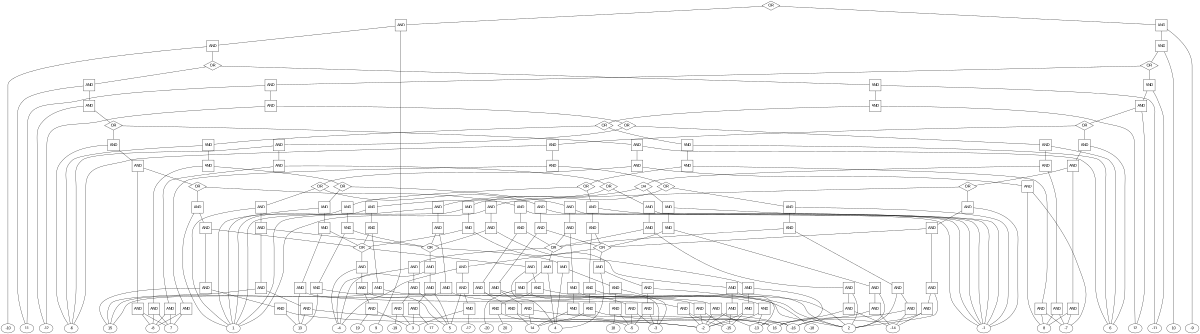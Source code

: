 graph demo_instances{
      rankdir=TB;
      size="8,5";
      node [fontname="Arial"];

      AND7 [shape=square, label="AND"];
      AND7 -- -7;
      AND7 -- 8;
      AND12 [shape=square, label="AND"];
      AND12 -- 13;
      AND12 -- -2;
      AND13 [shape=square, label="AND"];
      AND13 -- 15;
      AND13 -- AND12;
      AND18 [shape=square, label="AND"];
      AND18 -- -5;
      AND18 -- 18;
      AND19 [shape=square, label="AND"];
      AND19 -- -3;
      AND19 -- AND18;
      AND20 [shape=square, label="AND"];
      AND20 -- 4;
      AND20 -- AND19;
      AND25 [shape=square, label="AND"];
      AND25 -- 3;
      AND25 -- 17;
      AND26 [shape=square, label="AND"];
      AND26 -- 5;
      AND26 -- AND25;
      AND27 [shape=square, label="AND"];
      AND27 -- -4;
      AND27 -- AND26;
      OR28 [shape=diamond, label="OR"];
      OR28 -- AND20;
      OR28 -- AND27;
      AND29 [shape=square, label="AND"];
      AND29 -- AND13;
      AND29 -- OR28;
      AND30 [shape=square, label="AND"];
      AND30 -- 1;
      AND30 -- AND29;
      AND35 [shape=square, label="AND"];
      AND35 -- 14;
      AND35 -- 16;
      AND36 [shape=square, label="AND"];
      AND36 -- 2;
      AND36 -- AND35;
      AND38 [shape=square, label="AND"];
      AND38 -- -3;
      AND38 -- -5;
      AND39 [shape=square, label="AND"];
      AND39 -- -18;
      AND39 -- AND38;
      AND40 [shape=square, label="AND"];
      AND40 -- 4;
      AND40 -- AND39;
      AND42 [shape=square, label="AND"];
      AND42 -- 3;
      AND42 -- -17;
      AND43 [shape=square, label="AND"];
      AND43 -- 5;
      AND43 -- AND42;
      AND44 [shape=square, label="AND"];
      AND44 -- -4;
      AND44 -- AND43;
      OR45 [shape=diamond, label="OR"];
      OR45 -- AND40;
      OR45 -- AND44;
      AND46 [shape=square, label="AND"];
      AND46 -- AND36;
      AND46 -- OR45;
      AND47 [shape=square, label="AND"];
      AND47 -- -1;
      AND47 -- AND46;
      OR48 [shape=diamond, label="OR"];
      OR48 -- AND30;
      OR48 -- AND47;
      AND49 [shape=square, label="AND"];
      AND49 -- AND7;
      AND49 -- OR48;
      AND50 [shape=square, label="AND"];
      AND50 -- 6;
      AND50 -- AND49;
      AND54 [shape=square, label="AND"];
      AND54 -- -8;
      AND54 -- 7;
      AND55 [shape=square, label="AND"];
      AND55 -- 13;
      AND55 -- -2;
      AND56 [shape=square, label="AND"];
      AND56 -- 15;
      AND56 -- AND55;
      AND58 [shape=square, label="AND"];
      AND58 -- -5;
      AND58 -- 20;
      AND59 [shape=square, label="AND"];
      AND59 -- -3;
      AND59 -- AND58;
      AND60 [shape=square, label="AND"];
      AND60 -- 4;
      AND60 -- AND59;
      AND62 [shape=square, label="AND"];
      AND62 -- 3;
      AND62 -- 19;
      AND63 [shape=square, label="AND"];
      AND63 -- 5;
      AND63 -- AND62;
      AND64 [shape=square, label="AND"];
      AND64 -- -4;
      AND64 -- AND63;
      OR65 [shape=diamond, label="OR"];
      OR65 -- AND60;
      OR65 -- AND64;
      AND66 [shape=square, label="AND"];
      AND66 -- AND56;
      AND66 -- OR65;
      AND67 [shape=square, label="AND"];
      AND67 -- 1;
      AND67 -- AND66;
      AND68 [shape=square, label="AND"];
      AND68 -- 14;
      AND68 -- 16;
      AND69 [shape=square, label="AND"];
      AND69 -- 2;
      AND69 -- AND68;
      AND71 [shape=square, label="AND"];
      AND71 -- -3;
      AND71 -- -5;
      AND72 [shape=square, label="AND"];
      AND72 -- -20;
      AND72 -- AND71;
      AND73 [shape=square, label="AND"];
      AND73 -- 4;
      AND73 -- AND72;
      AND75 [shape=square, label="AND"];
      AND75 -- 3;
      AND75 -- -19;
      AND76 [shape=square, label="AND"];
      AND76 -- 5;
      AND76 -- AND75;
      AND77 [shape=square, label="AND"];
      AND77 -- -4;
      AND77 -- AND76;
      OR78 [shape=diamond, label="OR"];
      OR78 -- AND73;
      OR78 -- AND77;
      AND79 [shape=square, label="AND"];
      AND79 -- AND69;
      AND79 -- OR78;
      AND80 [shape=square, label="AND"];
      AND80 -- -1;
      AND80 -- AND79;
      OR81 [shape=diamond, label="OR"];
      OR81 -- AND67;
      OR81 -- AND80;
      AND82 [shape=square, label="AND"];
      AND82 -- AND54;
      AND82 -- OR81;
      AND83 [shape=square, label="AND"];
      AND83 -- -6;
      AND83 -- AND82;
      OR84 [shape=diamond, label="OR"];
      OR84 -- AND50;
      OR84 -- AND83;
      AND85 [shape=square, label="AND"];
      AND85 -- -12;
      AND85 -- OR84;
      AND86 [shape=square, label="AND"];
      AND86 -- 11;
      AND86 -- AND85;
      AND89 [shape=square, label="AND"];
      AND89 -- -7;
      AND89 -- 8;
      AND91 [shape=square, label="AND"];
      AND91 -- -15;
      AND91 -- -2;
      AND92 [shape=square, label="AND"];
      AND92 -- 13;
      AND92 -- AND91;
      AND93 [shape=square, label="AND"];
      AND93 -- AND92;
      AND93 -- OR28;
      AND94 [shape=square, label="AND"];
      AND94 -- 1;
      AND94 -- AND93;
      AND96 [shape=square, label="AND"];
      AND96 -- 14;
      AND96 -- -16;
      AND97 [shape=square, label="AND"];
      AND97 -- 2;
      AND97 -- AND96;
      AND98 [shape=square, label="AND"];
      AND98 -- AND97;
      AND98 -- OR45;
      AND99 [shape=square, label="AND"];
      AND99 -- -1;
      AND99 -- AND98;
      OR100 [shape=diamond, label="OR"];
      OR100 -- AND94;
      OR100 -- AND99;
      AND101 [shape=square, label="AND"];
      AND101 -- AND89;
      AND101 -- OR100;
      AND102 [shape=square, label="AND"];
      AND102 -- 6;
      AND102 -- AND101;
      AND103 [shape=square, label="AND"];
      AND103 -- -8;
      AND103 -- 7;
      AND104 [shape=square, label="AND"];
      AND104 -- -15;
      AND104 -- -2;
      AND105 [shape=square, label="AND"];
      AND105 -- 13;
      AND105 -- AND104;
      AND106 [shape=square, label="AND"];
      AND106 -- AND105;
      AND106 -- OR65;
      AND107 [shape=square, label="AND"];
      AND107 -- 1;
      AND107 -- AND106;
      AND108 [shape=square, label="AND"];
      AND108 -- 14;
      AND108 -- -16;
      AND109 [shape=square, label="AND"];
      AND109 -- 2;
      AND109 -- AND108;
      AND110 [shape=square, label="AND"];
      AND110 -- AND109;
      AND110 -- OR78;
      AND111 [shape=square, label="AND"];
      AND111 -- -1;
      AND111 -- AND110;
      OR112 [shape=diamond, label="OR"];
      OR112 -- AND107;
      OR112 -- AND111;
      AND113 [shape=square, label="AND"];
      AND113 -- AND103;
      AND113 -- OR112;
      AND114 [shape=square, label="AND"];
      AND114 -- -6;
      AND114 -- AND113;
      OR115 [shape=diamond, label="OR"];
      OR115 -- AND102;
      OR115 -- AND114;
      AND116 [shape=square, label="AND"];
      AND116 -- 12;
      AND116 -- OR115;
      AND117 [shape=square, label="AND"];
      AND117 -- -11;
      AND117 -- AND116;
      OR118 [shape=diamond, label="OR"];
      OR118 -- AND86;
      OR118 -- AND117;
      AND119 [shape=square, label="AND"];
      AND119 -- -10;
      AND119 -- OR118;
      AND120 [shape=square, label="AND"];
      AND120 -- 9;
      AND120 -- AND119;
      AND123 [shape=square, label="AND"];
      AND123 -- -7;
      AND123 -- 8;
      AND125 [shape=square, label="AND"];
      AND125 -- -13;
      AND125 -- -2;
      AND126 [shape=square, label="AND"];
      AND126 -- 15;
      AND126 -- AND125;
      AND127 [shape=square, label="AND"];
      AND127 -- AND126;
      AND127 -- OR28;
      AND128 [shape=square, label="AND"];
      AND128 -- 1;
      AND128 -- AND127;
      AND130 [shape=square, label="AND"];
      AND130 -- 16;
      AND130 -- -14;
      AND131 [shape=square, label="AND"];
      AND131 -- 2;
      AND131 -- AND130;
      AND132 [shape=square, label="AND"];
      AND132 -- AND131;
      AND132 -- OR45;
      AND133 [shape=square, label="AND"];
      AND133 -- -1;
      AND133 -- AND132;
      OR134 [shape=diamond, label="OR"];
      OR134 -- AND128;
      OR134 -- AND133;
      AND135 [shape=square, label="AND"];
      AND135 -- AND123;
      AND135 -- OR134;
      AND136 [shape=square, label="AND"];
      AND136 -- 6;
      AND136 -- AND135;
      AND137 [shape=square, label="AND"];
      AND137 -- -8;
      AND137 -- 7;
      AND138 [shape=square, label="AND"];
      AND138 -- -13;
      AND138 -- -2;
      AND139 [shape=square, label="AND"];
      AND139 -- 15;
      AND139 -- AND138;
      AND140 [shape=square, label="AND"];
      AND140 -- AND139;
      AND140 -- OR65;
      AND141 [shape=square, label="AND"];
      AND141 -- 1;
      AND141 -- AND140;
      AND142 [shape=square, label="AND"];
      AND142 -- 16;
      AND142 -- -14;
      AND143 [shape=square, label="AND"];
      AND143 -- 2;
      AND143 -- AND142;
      AND144 [shape=square, label="AND"];
      AND144 -- AND143;
      AND144 -- OR78;
      AND145 [shape=square, label="AND"];
      AND145 -- -1;
      AND145 -- AND144;
      OR146 [shape=diamond, label="OR"];
      OR146 -- AND141;
      OR146 -- AND145;
      AND147 [shape=square, label="AND"];
      AND147 -- AND137;
      AND147 -- OR146;
      AND148 [shape=square, label="AND"];
      AND148 -- -6;
      AND148 -- AND147;
      OR149 [shape=diamond, label="OR"];
      OR149 -- AND136;
      OR149 -- AND148;
      AND150 [shape=square, label="AND"];
      AND150 -- -12;
      AND150 -- OR149;
      AND151 [shape=square, label="AND"];
      AND151 -- 11;
      AND151 -- AND150;
      AND152 [shape=square, label="AND"];
      AND152 -- -7;
      AND152 -- 8;
      AND153 [shape=square, label="AND"];
      AND153 -- -15;
      AND153 -- -2;
      AND154 [shape=square, label="AND"];
      AND154 -- -13;
      AND154 -- AND153;
      AND155 [shape=square, label="AND"];
      AND155 -- AND154;
      AND155 -- OR28;
      AND156 [shape=square, label="AND"];
      AND156 -- 1;
      AND156 -- AND155;
      AND157 [shape=square, label="AND"];
      AND157 -- -14;
      AND157 -- -16;
      AND158 [shape=square, label="AND"];
      AND158 -- 2;
      AND158 -- AND157;
      AND159 [shape=square, label="AND"];
      AND159 -- AND158;
      AND159 -- OR45;
      AND160 [shape=square, label="AND"];
      AND160 -- -1;
      AND160 -- AND159;
      OR161 [shape=diamond, label="OR"];
      OR161 -- AND156;
      OR161 -- AND160;
      AND162 [shape=square, label="AND"];
      AND162 -- AND152;
      AND162 -- OR161;
      AND163 [shape=square, label="AND"];
      AND163 -- 6;
      AND163 -- AND162;
      AND164 [shape=square, label="AND"];
      AND164 -- -8;
      AND164 -- 7;
      AND165 [shape=square, label="AND"];
      AND165 -- -15;
      AND165 -- -2;
      AND166 [shape=square, label="AND"];
      AND166 -- -13;
      AND166 -- AND165;
      AND167 [shape=square, label="AND"];
      AND167 -- AND166;
      AND167 -- OR65;
      AND168 [shape=square, label="AND"];
      AND168 -- 1;
      AND168 -- AND167;
      AND169 [shape=square, label="AND"];
      AND169 -- -14;
      AND169 -- -16;
      AND170 [shape=square, label="AND"];
      AND170 -- 2;
      AND170 -- AND169;
      AND171 [shape=square, label="AND"];
      AND171 -- AND170;
      AND171 -- OR78;
      AND172 [shape=square, label="AND"];
      AND172 -- -1;
      AND172 -- AND171;
      OR173 [shape=diamond, label="OR"];
      OR173 -- AND168;
      OR173 -- AND172;
      AND174 [shape=square, label="AND"];
      AND174 -- AND164;
      AND174 -- OR173;
      AND175 [shape=square, label="AND"];
      AND175 -- -6;
      AND175 -- AND174;
      OR176 [shape=diamond, label="OR"];
      OR176 -- AND163;
      OR176 -- AND175;
      AND177 [shape=square, label="AND"];
      AND177 -- 12;
      AND177 -- OR176;
      AND178 [shape=square, label="AND"];
      AND178 -- -11;
      AND178 -- AND177;
      OR179 [shape=diamond, label="OR"];
      OR179 -- AND151;
      OR179 -- AND178;
      AND180 [shape=square, label="AND"];
      AND180 -- 10;
      AND180 -- OR179;
      AND181 [shape=square, label="AND"];
      AND181 -- -9;
      AND181 -- AND180;
      OR182 [shape=diamond, label="OR"];
      OR182 -- AND120;
      OR182 -- AND181;
      {rank=same;9; -10; 11; -12; 6; -7; 8; 1; 15; 13; -2; 4; -3; -5; 18; -4; 5; 3; 17; -1; 2; 14; 16; -18; -17; -6; -8; 7; 20; 19; -20; -19; -11; 12; -15; -16; -9; 10; -13; -14; }
}